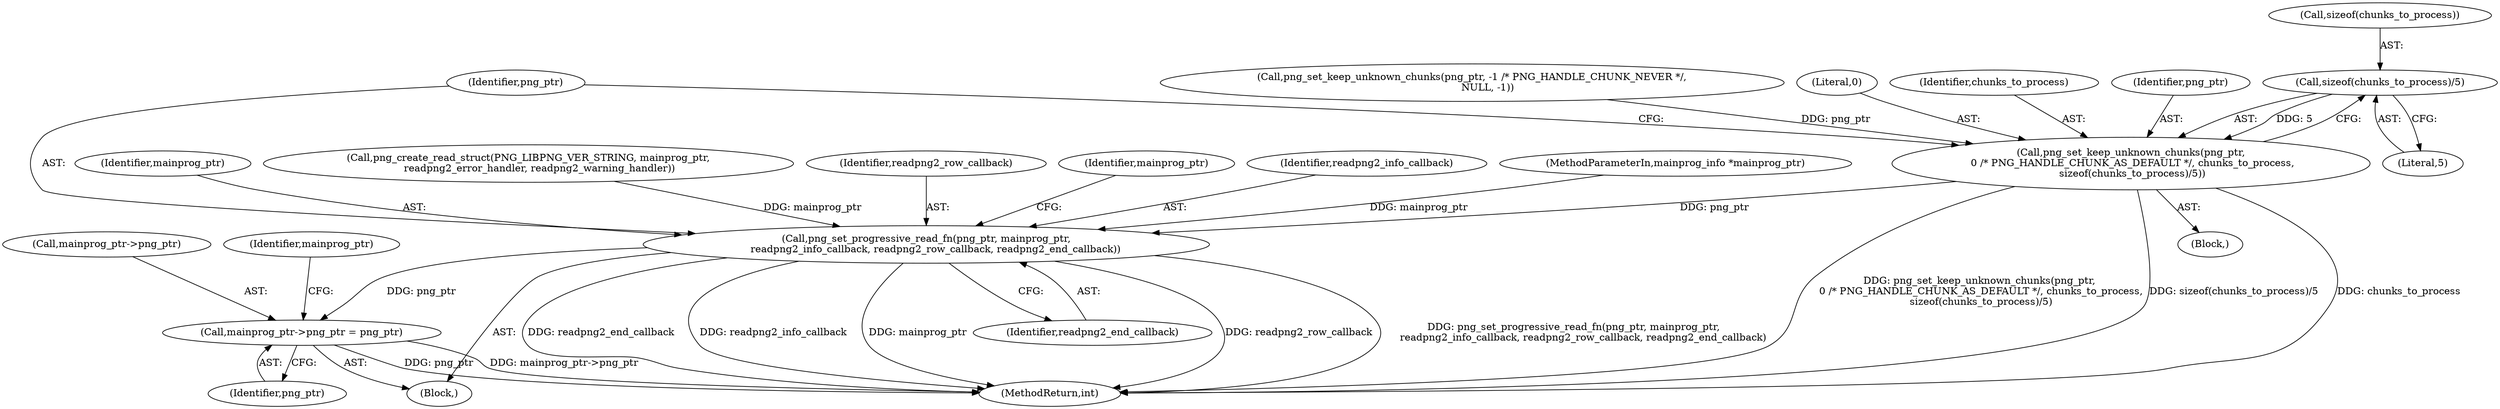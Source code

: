 digraph "0_Android_9d4853418ab2f754c2b63e091c29c5529b8b86ca_4@API" {
"1000177" [label="(Call,sizeof(chunks_to_process)/5)"];
"1000173" [label="(Call,png_set_keep_unknown_chunks(png_ptr,\n 0 /* PNG_HANDLE_CHUNK_AS_DEFAULT */, chunks_to_process,\n sizeof(chunks_to_process)/5))"];
"1000181" [label="(Call,png_set_progressive_read_fn(png_ptr, mainprog_ptr,\n      readpng2_info_callback, readpng2_row_callback, readpng2_end_callback))"];
"1000187" [label="(Call,mainprog_ptr->png_ptr = png_ptr)"];
"1000182" [label="(Identifier,png_ptr)"];
"1000166" [label="(Call,png_set_keep_unknown_chunks(png_ptr, -1 /* PNG_HANDLE_CHUNK_NEVER */,\n          NULL, -1))"];
"1000188" [label="(Call,mainprog_ptr->png_ptr)"];
"1000175" [label="(Literal,0)"];
"1000186" [label="(Identifier,readpng2_end_callback)"];
"1000191" [label="(Identifier,png_ptr)"];
"1000177" [label="(Call,sizeof(chunks_to_process)/5)"];
"1000194" [label="(Identifier,mainprog_ptr)"];
"1000180" [label="(Literal,5)"];
"1000189" [label="(Identifier,mainprog_ptr)"];
"1000120" [label="(Block,)"];
"1000184" [label="(Identifier,readpng2_info_callback)"];
"1000164" [label="(Block,)"];
"1000119" [label="(MethodParameterIn,mainprog_info *mainprog_ptr)"];
"1000183" [label="(Identifier,mainprog_ptr)"];
"1000178" [label="(Call,sizeof(chunks_to_process))"];
"1000125" [label="(Call,png_create_read_struct(PNG_LIBPNG_VER_STRING, mainprog_ptr,\n       readpng2_error_handler, readpng2_warning_handler))"];
"1000187" [label="(Call,mainprog_ptr->png_ptr = png_ptr)"];
"1000176" [label="(Identifier,chunks_to_process)"];
"1000174" [label="(Identifier,png_ptr)"];
"1000173" [label="(Call,png_set_keep_unknown_chunks(png_ptr,\n 0 /* PNG_HANDLE_CHUNK_AS_DEFAULT */, chunks_to_process,\n sizeof(chunks_to_process)/5))"];
"1000185" [label="(Identifier,readpng2_row_callback)"];
"1000199" [label="(MethodReturn,int)"];
"1000181" [label="(Call,png_set_progressive_read_fn(png_ptr, mainprog_ptr,\n      readpng2_info_callback, readpng2_row_callback, readpng2_end_callback))"];
"1000177" -> "1000173"  [label="AST: "];
"1000177" -> "1000180"  [label="CFG: "];
"1000178" -> "1000177"  [label="AST: "];
"1000180" -> "1000177"  [label="AST: "];
"1000173" -> "1000177"  [label="CFG: "];
"1000177" -> "1000173"  [label="DDG: 5"];
"1000173" -> "1000164"  [label="AST: "];
"1000174" -> "1000173"  [label="AST: "];
"1000175" -> "1000173"  [label="AST: "];
"1000176" -> "1000173"  [label="AST: "];
"1000182" -> "1000173"  [label="CFG: "];
"1000173" -> "1000199"  [label="DDG: chunks_to_process"];
"1000173" -> "1000199"  [label="DDG: png_set_keep_unknown_chunks(png_ptr,\n 0 /* PNG_HANDLE_CHUNK_AS_DEFAULT */, chunks_to_process,\n sizeof(chunks_to_process)/5)"];
"1000173" -> "1000199"  [label="DDG: sizeof(chunks_to_process)/5"];
"1000166" -> "1000173"  [label="DDG: png_ptr"];
"1000173" -> "1000181"  [label="DDG: png_ptr"];
"1000181" -> "1000120"  [label="AST: "];
"1000181" -> "1000186"  [label="CFG: "];
"1000182" -> "1000181"  [label="AST: "];
"1000183" -> "1000181"  [label="AST: "];
"1000184" -> "1000181"  [label="AST: "];
"1000185" -> "1000181"  [label="AST: "];
"1000186" -> "1000181"  [label="AST: "];
"1000189" -> "1000181"  [label="CFG: "];
"1000181" -> "1000199"  [label="DDG: readpng2_row_callback"];
"1000181" -> "1000199"  [label="DDG: png_set_progressive_read_fn(png_ptr, mainprog_ptr,\n      readpng2_info_callback, readpng2_row_callback, readpng2_end_callback)"];
"1000181" -> "1000199"  [label="DDG: readpng2_end_callback"];
"1000181" -> "1000199"  [label="DDG: readpng2_info_callback"];
"1000181" -> "1000199"  [label="DDG: mainprog_ptr"];
"1000125" -> "1000181"  [label="DDG: mainprog_ptr"];
"1000119" -> "1000181"  [label="DDG: mainprog_ptr"];
"1000181" -> "1000187"  [label="DDG: png_ptr"];
"1000187" -> "1000120"  [label="AST: "];
"1000187" -> "1000191"  [label="CFG: "];
"1000188" -> "1000187"  [label="AST: "];
"1000191" -> "1000187"  [label="AST: "];
"1000194" -> "1000187"  [label="CFG: "];
"1000187" -> "1000199"  [label="DDG: png_ptr"];
"1000187" -> "1000199"  [label="DDG: mainprog_ptr->png_ptr"];
}
